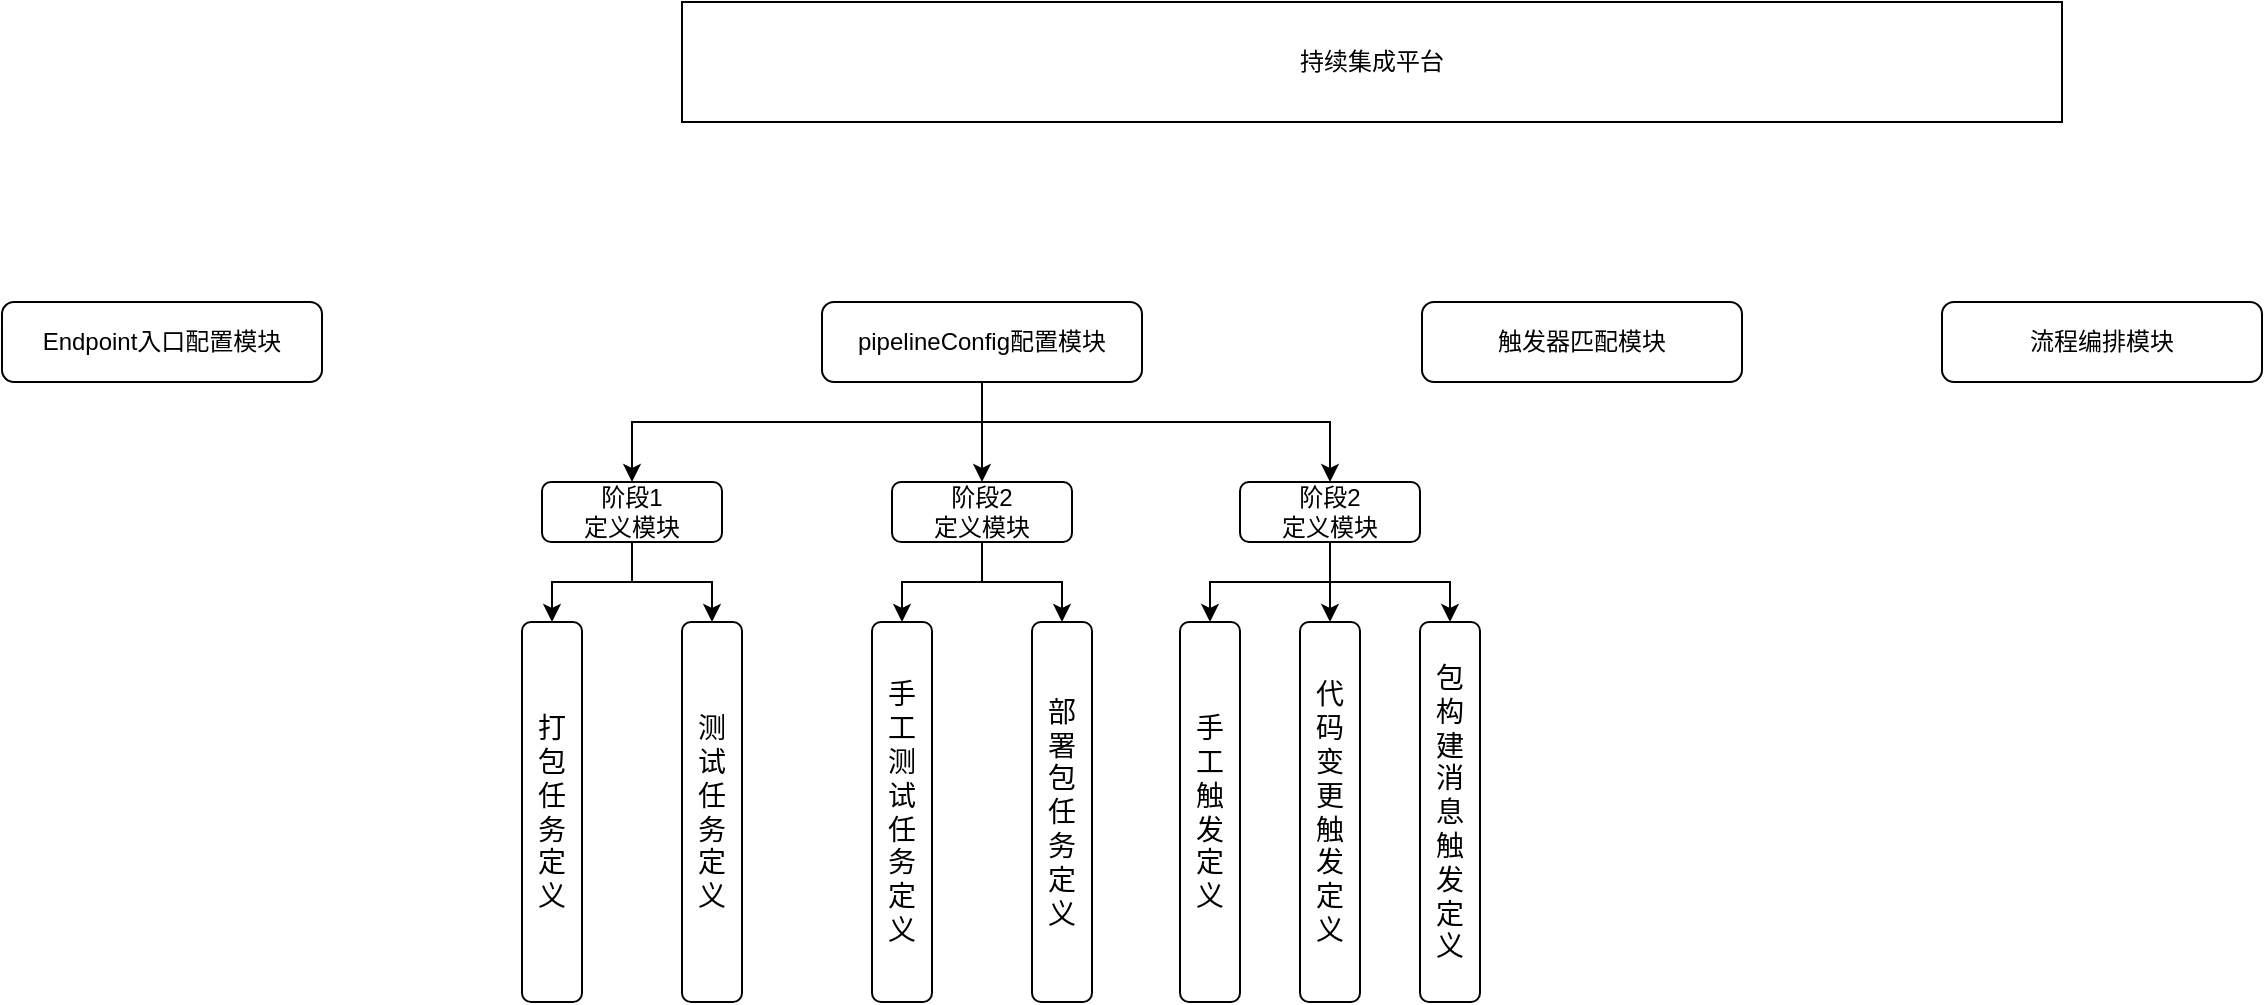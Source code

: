 <mxfile version="20.4.0" type="github">
  <diagram id="RORE6Kx7WiwkyHq_FnW1" name="Page-1">
    <mxGraphModel dx="1762" dy="685" grid="1" gridSize="10" guides="1" tooltips="1" connect="1" arrows="1" fold="1" page="1" pageScale="1" pageWidth="827" pageHeight="1169" math="0" shadow="0">
      <root>
        <mxCell id="0" />
        <mxCell id="1" parent="0" />
        <mxCell id="szYCjnoqsOssxualBeOT-1" value="持续集成平台" style="rounded=0;whiteSpace=wrap;html=1;" vertex="1" parent="1">
          <mxGeometry x="90" y="50" width="690" height="60" as="geometry" />
        </mxCell>
        <mxCell id="szYCjnoqsOssxualBeOT-3" value="Endpoint入口配置模块" style="rounded=1;whiteSpace=wrap;html=1;" vertex="1" parent="1">
          <mxGeometry x="-250" y="200" width="160" height="40" as="geometry" />
        </mxCell>
        <mxCell id="szYCjnoqsOssxualBeOT-4" value="pipelineConfig配置模块" style="rounded=1;whiteSpace=wrap;html=1;" vertex="1" parent="1">
          <mxGeometry x="160" y="200" width="160" height="40" as="geometry" />
        </mxCell>
        <mxCell id="szYCjnoqsOssxualBeOT-6" value="触发器匹配模块" style="rounded=1;whiteSpace=wrap;html=1;" vertex="1" parent="1">
          <mxGeometry x="460" y="200" width="160" height="40" as="geometry" />
        </mxCell>
        <mxCell id="szYCjnoqsOssxualBeOT-7" value="流程编排模块" style="rounded=1;whiteSpace=wrap;html=1;" vertex="1" parent="1">
          <mxGeometry x="720" y="200" width="160" height="40" as="geometry" />
        </mxCell>
        <mxCell id="szYCjnoqsOssxualBeOT-8" value="阶段1&lt;br&gt;定义模块" style="rounded=1;whiteSpace=wrap;html=1;" vertex="1" parent="1">
          <mxGeometry x="20" y="290" width="90" height="30" as="geometry" />
        </mxCell>
        <mxCell id="szYCjnoqsOssxualBeOT-9" value="阶段2&lt;br&gt;定义模块" style="rounded=1;whiteSpace=wrap;html=1;" vertex="1" parent="1">
          <mxGeometry x="195" y="290" width="90" height="30" as="geometry" />
        </mxCell>
        <mxCell id="szYCjnoqsOssxualBeOT-10" value="阶段2&lt;br&gt;定义模块" style="rounded=1;whiteSpace=wrap;html=1;" vertex="1" parent="1">
          <mxGeometry x="369" y="290" width="90" height="30" as="geometry" />
        </mxCell>
        <mxCell id="szYCjnoqsOssxualBeOT-11" value="打&lt;br&gt;包&lt;br&gt;任&lt;br&gt;务&lt;br&gt;定&lt;br&gt;义" style="rounded=1;whiteSpace=wrap;html=1;fontSize=14;" vertex="1" parent="1">
          <mxGeometry x="10" y="360" width="30" height="190" as="geometry" />
        </mxCell>
        <mxCell id="szYCjnoqsOssxualBeOT-12" value="测&lt;br&gt;试&lt;br&gt;任&lt;br&gt;务&lt;br&gt;定&lt;br&gt;义" style="rounded=1;whiteSpace=wrap;html=1;fontSize=14;" vertex="1" parent="1">
          <mxGeometry x="90" y="360" width="30" height="190" as="geometry" />
        </mxCell>
        <mxCell id="szYCjnoqsOssxualBeOT-13" value="" style="endArrow=classic;html=1;rounded=0;fontSize=14;exitX=0.5;exitY=1;exitDx=0;exitDy=0;entryX=0.5;entryY=0;entryDx=0;entryDy=0;" edge="1" parent="1" source="szYCjnoqsOssxualBeOT-8" target="szYCjnoqsOssxualBeOT-12">
          <mxGeometry width="50" height="50" relative="1" as="geometry">
            <mxPoint x="60" y="380" as="sourcePoint" />
            <mxPoint x="110" y="330" as="targetPoint" />
            <Array as="points">
              <mxPoint x="65" y="340" />
              <mxPoint x="105" y="340" />
            </Array>
          </mxGeometry>
        </mxCell>
        <mxCell id="szYCjnoqsOssxualBeOT-14" value="" style="endArrow=classic;html=1;rounded=0;fontSize=14;entryX=0.5;entryY=0;entryDx=0;entryDy=0;exitX=0.5;exitY=1;exitDx=0;exitDy=0;" edge="1" parent="1" source="szYCjnoqsOssxualBeOT-8" target="szYCjnoqsOssxualBeOT-11">
          <mxGeometry width="50" height="50" relative="1" as="geometry">
            <mxPoint x="-20" y="330" as="sourcePoint" />
            <mxPoint y="330" as="targetPoint" />
            <Array as="points">
              <mxPoint x="65" y="340" />
              <mxPoint x="25" y="340" />
            </Array>
          </mxGeometry>
        </mxCell>
        <mxCell id="szYCjnoqsOssxualBeOT-15" value="手&lt;br&gt;工&lt;br&gt;测&lt;br&gt;试&lt;br&gt;任&lt;br&gt;务&lt;br&gt;定&lt;br&gt;义" style="rounded=1;whiteSpace=wrap;html=1;fontSize=14;" vertex="1" parent="1">
          <mxGeometry x="185" y="360" width="30" height="190" as="geometry" />
        </mxCell>
        <mxCell id="szYCjnoqsOssxualBeOT-16" value="部&lt;br&gt;署&lt;br&gt;包&lt;br&gt;任&lt;br&gt;务&lt;br&gt;定&lt;br&gt;义" style="rounded=1;whiteSpace=wrap;html=1;fontSize=14;" vertex="1" parent="1">
          <mxGeometry x="265" y="360" width="30" height="190" as="geometry" />
        </mxCell>
        <mxCell id="szYCjnoqsOssxualBeOT-17" value="" style="endArrow=classic;html=1;rounded=0;fontSize=14;entryX=0.5;entryY=0;entryDx=0;entryDy=0;exitX=0.5;exitY=1;exitDx=0;exitDy=0;" edge="1" parent="1" target="szYCjnoqsOssxualBeOT-15">
          <mxGeometry width="50" height="50" relative="1" as="geometry">
            <mxPoint x="240" y="320" as="sourcePoint" />
            <mxPoint x="175" y="330" as="targetPoint" />
            <Array as="points">
              <mxPoint x="240" y="340" />
              <mxPoint x="200" y="340" />
            </Array>
          </mxGeometry>
        </mxCell>
        <mxCell id="szYCjnoqsOssxualBeOT-18" value="" style="endArrow=classic;html=1;rounded=0;fontSize=14;exitX=0.5;exitY=1;exitDx=0;exitDy=0;entryX=0.5;entryY=0;entryDx=0;entryDy=0;" edge="1" parent="1">
          <mxGeometry width="50" height="50" relative="1" as="geometry">
            <mxPoint x="240" y="320" as="sourcePoint" />
            <mxPoint x="280" y="360" as="targetPoint" />
            <Array as="points">
              <mxPoint x="240" y="340" />
              <mxPoint x="280" y="340" />
            </Array>
          </mxGeometry>
        </mxCell>
        <mxCell id="szYCjnoqsOssxualBeOT-19" value="手&lt;br&gt;工&lt;br&gt;触&lt;br&gt;发&lt;br&gt;定&lt;br&gt;义" style="rounded=1;whiteSpace=wrap;html=1;fontSize=14;" vertex="1" parent="1">
          <mxGeometry x="339" y="360" width="30" height="190" as="geometry" />
        </mxCell>
        <mxCell id="szYCjnoqsOssxualBeOT-20" value="包&lt;br&gt;构&lt;br&gt;建&lt;br&gt;消&lt;br&gt;息&lt;br&gt;触&lt;br&gt;发&lt;br&gt;定&lt;br&gt;义" style="rounded=1;whiteSpace=wrap;html=1;fontSize=14;" vertex="1" parent="1">
          <mxGeometry x="459" y="360" width="30" height="190" as="geometry" />
        </mxCell>
        <mxCell id="szYCjnoqsOssxualBeOT-21" value="" style="endArrow=classic;html=1;rounded=0;fontSize=14;entryX=0.5;entryY=0;entryDx=0;entryDy=0;exitX=0.5;exitY=1;exitDx=0;exitDy=0;" edge="1" parent="1" target="szYCjnoqsOssxualBeOT-19">
          <mxGeometry width="50" height="50" relative="1" as="geometry">
            <mxPoint x="414" y="320" as="sourcePoint" />
            <mxPoint x="349" y="330" as="targetPoint" />
            <Array as="points">
              <mxPoint x="414" y="340" />
              <mxPoint x="354" y="340" />
            </Array>
          </mxGeometry>
        </mxCell>
        <mxCell id="szYCjnoqsOssxualBeOT-22" value="" style="endArrow=classic;html=1;rounded=0;fontSize=14;exitX=0.5;exitY=1;exitDx=0;exitDy=0;entryX=0.5;entryY=0;entryDx=0;entryDy=0;" edge="1" parent="1" target="szYCjnoqsOssxualBeOT-20">
          <mxGeometry width="50" height="50" relative="1" as="geometry">
            <mxPoint x="414" y="320" as="sourcePoint" />
            <mxPoint x="454" y="360" as="targetPoint" />
            <Array as="points">
              <mxPoint x="414" y="340" />
              <mxPoint x="474" y="340" />
            </Array>
          </mxGeometry>
        </mxCell>
        <mxCell id="szYCjnoqsOssxualBeOT-23" value="代&lt;br&gt;码&lt;br&gt;变&lt;br&gt;更&lt;br&gt;触&lt;br&gt;发&lt;br&gt;定&lt;br&gt;义" style="rounded=1;whiteSpace=wrap;html=1;fontSize=14;" vertex="1" parent="1">
          <mxGeometry x="399" y="360" width="30" height="190" as="geometry" />
        </mxCell>
        <mxCell id="szYCjnoqsOssxualBeOT-24" value="" style="endArrow=classic;html=1;rounded=0;fontSize=14;entryX=0.5;entryY=0;entryDx=0;entryDy=0;exitX=0.5;exitY=1;exitDx=0;exitDy=0;" edge="1" parent="1" source="szYCjnoqsOssxualBeOT-10" target="szYCjnoqsOssxualBeOT-23">
          <mxGeometry width="50" height="50" relative="1" as="geometry">
            <mxPoint x="414" y="340" as="sourcePoint" />
            <mxPoint x="560" y="320" as="targetPoint" />
          </mxGeometry>
        </mxCell>
        <mxCell id="szYCjnoqsOssxualBeOT-27" value="" style="endArrow=classic;html=1;rounded=0;fontSize=14;entryX=0.5;entryY=0;entryDx=0;entryDy=0;exitX=0.5;exitY=1;exitDx=0;exitDy=0;" edge="1" parent="1" target="szYCjnoqsOssxualBeOT-8">
          <mxGeometry width="50" height="50" relative="1" as="geometry">
            <mxPoint x="240" y="240" as="sourcePoint" />
            <mxPoint x="180" y="280" as="targetPoint" />
            <Array as="points">
              <mxPoint x="240" y="260" />
              <mxPoint x="180" y="260" />
              <mxPoint x="65" y="260" />
            </Array>
          </mxGeometry>
        </mxCell>
        <mxCell id="szYCjnoqsOssxualBeOT-28" value="" style="endArrow=classic;html=1;rounded=0;fontSize=14;exitX=0.5;exitY=1;exitDx=0;exitDy=0;entryX=0.5;entryY=0;entryDx=0;entryDy=0;" edge="1" parent="1" target="szYCjnoqsOssxualBeOT-10">
          <mxGeometry width="50" height="50" relative="1" as="geometry">
            <mxPoint x="240" y="240" as="sourcePoint" />
            <mxPoint x="300" y="280" as="targetPoint" />
            <Array as="points">
              <mxPoint x="240" y="260" />
              <mxPoint x="414" y="260" />
            </Array>
          </mxGeometry>
        </mxCell>
        <mxCell id="szYCjnoqsOssxualBeOT-29" value="" style="endArrow=classic;html=1;rounded=0;fontSize=14;entryX=0.5;entryY=0;entryDx=0;entryDy=0;exitX=0.5;exitY=1;exitDx=0;exitDy=0;" edge="1" parent="1" target="szYCjnoqsOssxualBeOT-9">
          <mxGeometry width="50" height="50" relative="1" as="geometry">
            <mxPoint x="240" y="240" as="sourcePoint" />
            <mxPoint x="240" y="280" as="targetPoint" />
          </mxGeometry>
        </mxCell>
      </root>
    </mxGraphModel>
  </diagram>
</mxfile>
